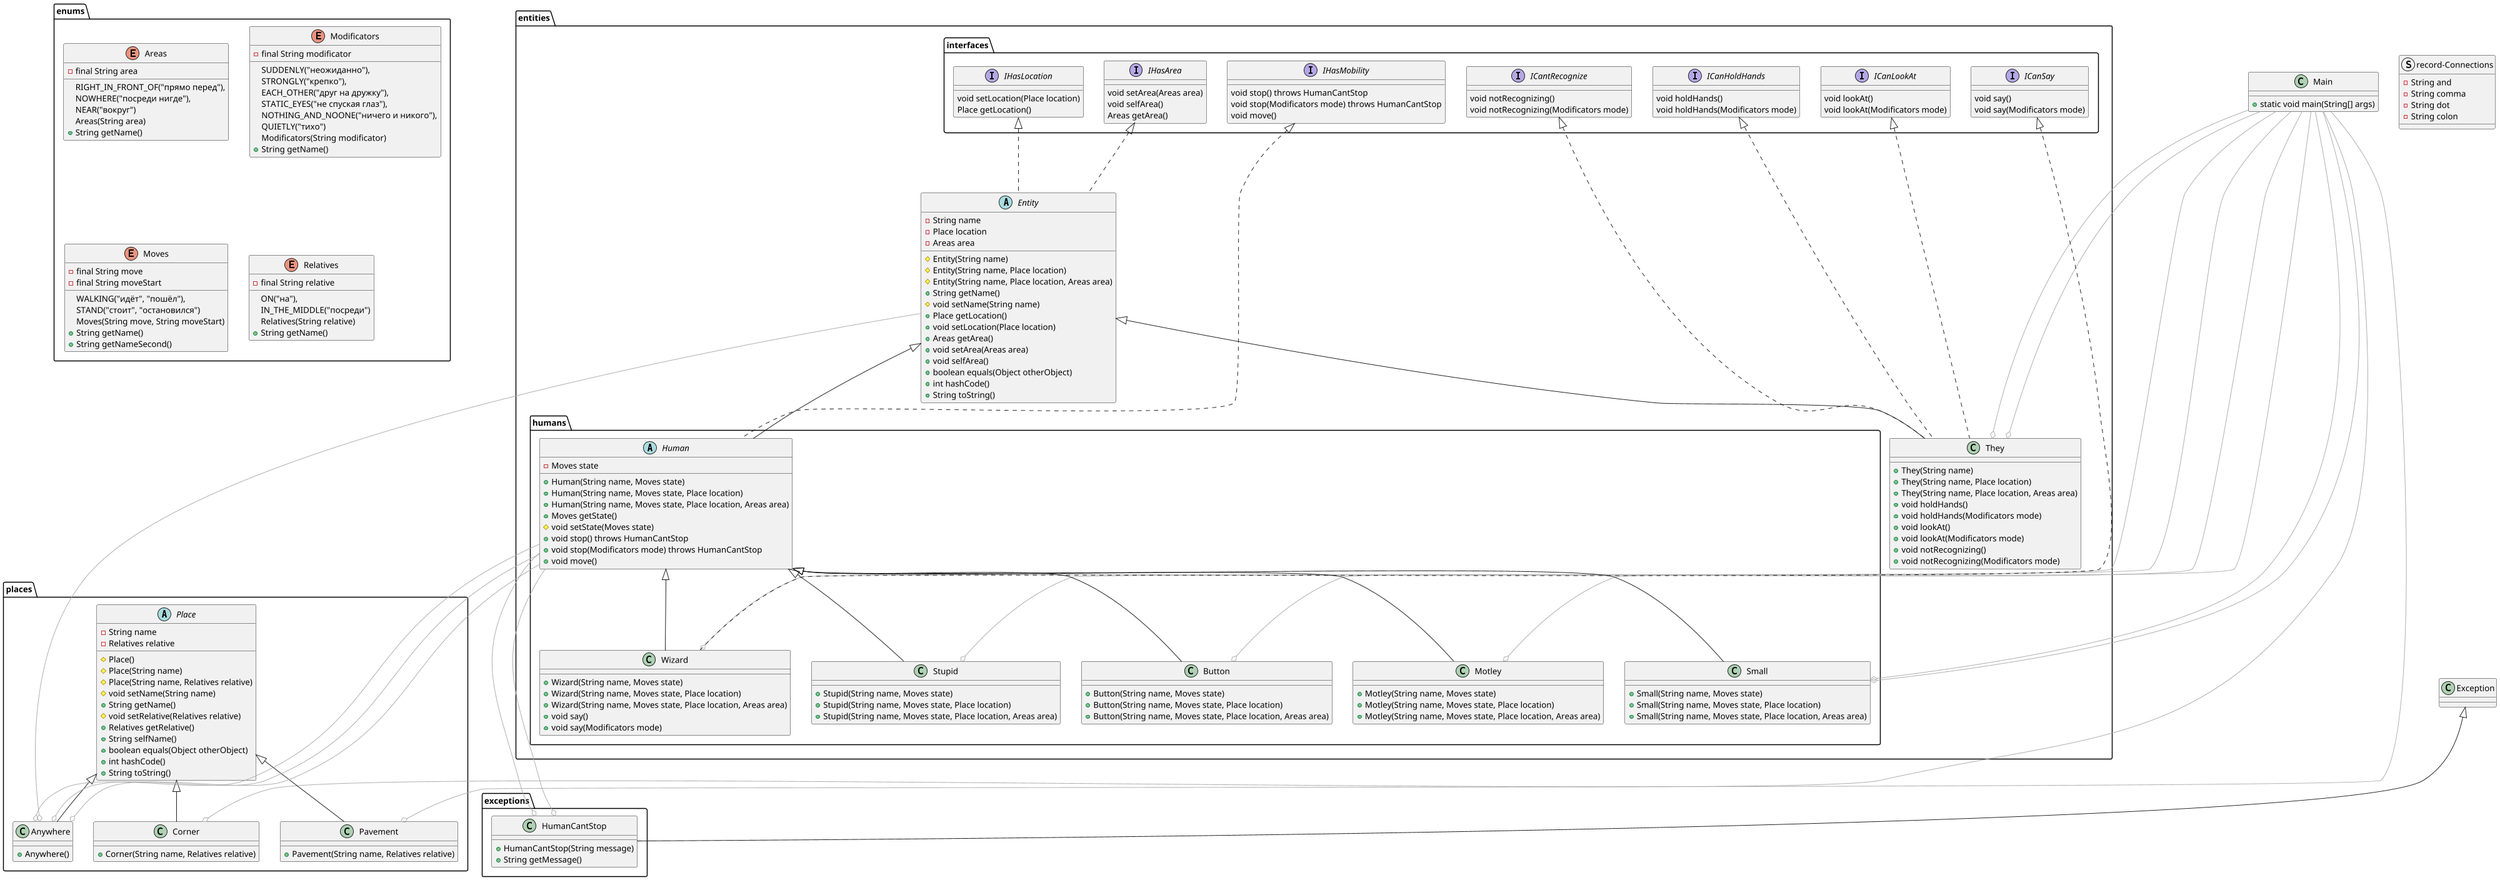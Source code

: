 @startuml
scale max 4000 width
class Main {
+static void main(String[] args)
}
Main --down[#AAA]-o entities.humans.Wizard
Main -down[#AAA]--o places.Corner
Main -down[#AAA]-o entities.humans.Stupid
Main -down[#AAA]--o entities.humans.Button
Main -down[#AAA]-o entities.humans.Motley
Main --down[#AAA]-o entities.They
Main -down[#AAA]--o entities.humans.Small
Main -down[#AAA]-o entities.humans.Small
Main -down[#AAA]--o places.Pavement
Main -down[#AAA]-o entities.They

class places.Anywhere extends places.Place {
+Anywhere()
}


class places.Corner extends places.Place {
+Corner(String name, Relatives relative)
}


class places.Pavement extends places.Place {
+Pavement(String name, Relatives relative)
}


abstract class places.Place {
-String name
-Relatives relative

#Place()
#Place(String name)
#Place(String name, Relatives relative)
#void setName(String name)
+String getName()
#void setRelative(Relatives relative)
+Relatives getRelative()
+String selfName()
+boolean equals(Object otherObject)
+int hashCode()
+String toString()
}


class exceptions.HumanCantStop extends Exception {
+HumanCantStop(String message)
+String getMessage()
}


enum enums.Areas {
RIGHT_IN_FRONT_OF("прямо перед"),
NOWHERE("посреди нигде"),
NEAR("вокруг")
-final String area
Areas(String area)
+String getName()
}


struct record-Connections {
-String and
-String comma
-String dot
-String colon
}


enum enums.Modificators {
SUDDENLY("неожиданно"),
STRONGLY("крепко"),
EACH_OTHER("друг на дружку"),
STATIC_EYES("не спуская глаз"),
NOTHING_AND_NOONE("ничего и никого"),
QUIETLY("тихо")
-final String modificator
Modificators(String modificator)
+String getName()
}


enum enums.Moves {
WALKING("идёт", "пошёл"),
STAND("стоит", "остановился")
-final String move
-final String moveStart
Moves(String move, String moveStart)
+String getName()
+String getNameSecond()
}


enum enums.Relatives {
ON("на"),
IN_THE_MIDDLE("посреди")
-final String relative
Relatives(String relative)
+String getName()
}


abstract class entities.Entity implements entities.interfaces.IHasArea, entities.interfaces.IHasLocation {
-String name
-Place location
-Areas area

#Entity(String name)
#Entity(String name, Place location)
#Entity(String name, Place location, Areas area)
+String getName()
#void setName(String name)
+Place getLocation()
+void setLocation(Place location)
+Areas getArea()
+void setArea(Areas area)
+void selfArea()
+boolean equals(Object otherObject)
+int hashCode()
+String toString()
}
entities.Entity --down[#AAA]-o places.Anywhere

class entities.They extends entities.Entity implements entities.interfaces.ICanHoldHands, entities.interfaces.ICanLookAt, entities.interfaces.ICantRecognize {
+They(String name)
+They(String name, Place location)
+They(String name, Place location, Areas area)
+void holdHands()
+void holdHands(Modificators mode)
+void lookAt()
+void lookAt(Modificators mode)
+void notRecognizing()
+void notRecognizing(Modificators mode)
}


interface entities.interfaces.ICanHoldHands {
void holdHands()
void holdHands(Modificators mode)
}


interface entities.interfaces.ICanLookAt {
void lookAt()
void lookAt(Modificators mode)
}


interface entities.interfaces.ICanSay {
void say()
void say(Modificators mode)
}


interface entities.interfaces.ICantRecognize {
void notRecognizing()
void notRecognizing(Modificators mode)
}


interface entities.interfaces.IHasArea {
void setArea(Areas area)
void selfArea()
Areas getArea()
}


interface entities.interfaces.IHasLocation {
void setLocation(Place location)
Place getLocation()
}


interface entities.interfaces.IHasMobility {
void stop() throws HumanCantStop
void stop(Modificators mode) throws HumanCantStop
void move()
}


class entities.humans.Button extends entities.humans.Human {
+Button(String name, Moves state)
+Button(String name, Moves state, Place location)
+Button(String name, Moves state, Place location, Areas area)
}


abstract class entities.humans.Human extends entities.Entity implements entities.interfaces.IHasMobility {
-Moves state
+Human(String name, Moves state)
+Human(String name, Moves state, Place location)
+Human(String name, Moves state, Place location, Areas area)
+Moves getState()
#void setState(Moves state)
+void stop() throws HumanCantStop
+void stop(Modificators mode) throws HumanCantStop
+void move()
}
entities.humans.Human -down[#AAA]--o exceptions.HumanCantStop
entities.humans.Human -down[#AAA]-o places.Anywhere
entities.humans.Human -down[#AAA]--o exceptions.HumanCantStop
entities.humans.Human -down[#AAA]-o places.Anywhere
entities.humans.Human --down[#AAA]-o places.Anywhere

class entities.humans.Motley extends entities.humans.Human {
+Motley(String name, Moves state)
+Motley(String name, Moves state, Place location)
+Motley(String name, Moves state, Place location, Areas area)
}


class entities.humans.Small extends entities.humans.Human {
+Small(String name, Moves state)
+Small(String name, Moves state, Place location)
+Small(String name, Moves state, Place location, Areas area)
}


class entities.humans.Stupid extends entities.humans.Human {
+Stupid(String name, Moves state)
+Stupid(String name, Moves state, Place location)
+Stupid(String name, Moves state, Place location, Areas area)
}


class entities.humans.Wizard extends entities.humans.Human implements entities.interfaces.ICanSay {
+Wizard(String name, Moves state)
+Wizard(String name, Moves state, Place location)
+Wizard(String name, Moves state, Place location, Areas area)
+void say()
+void say(Modificators mode)
}


@enduml
